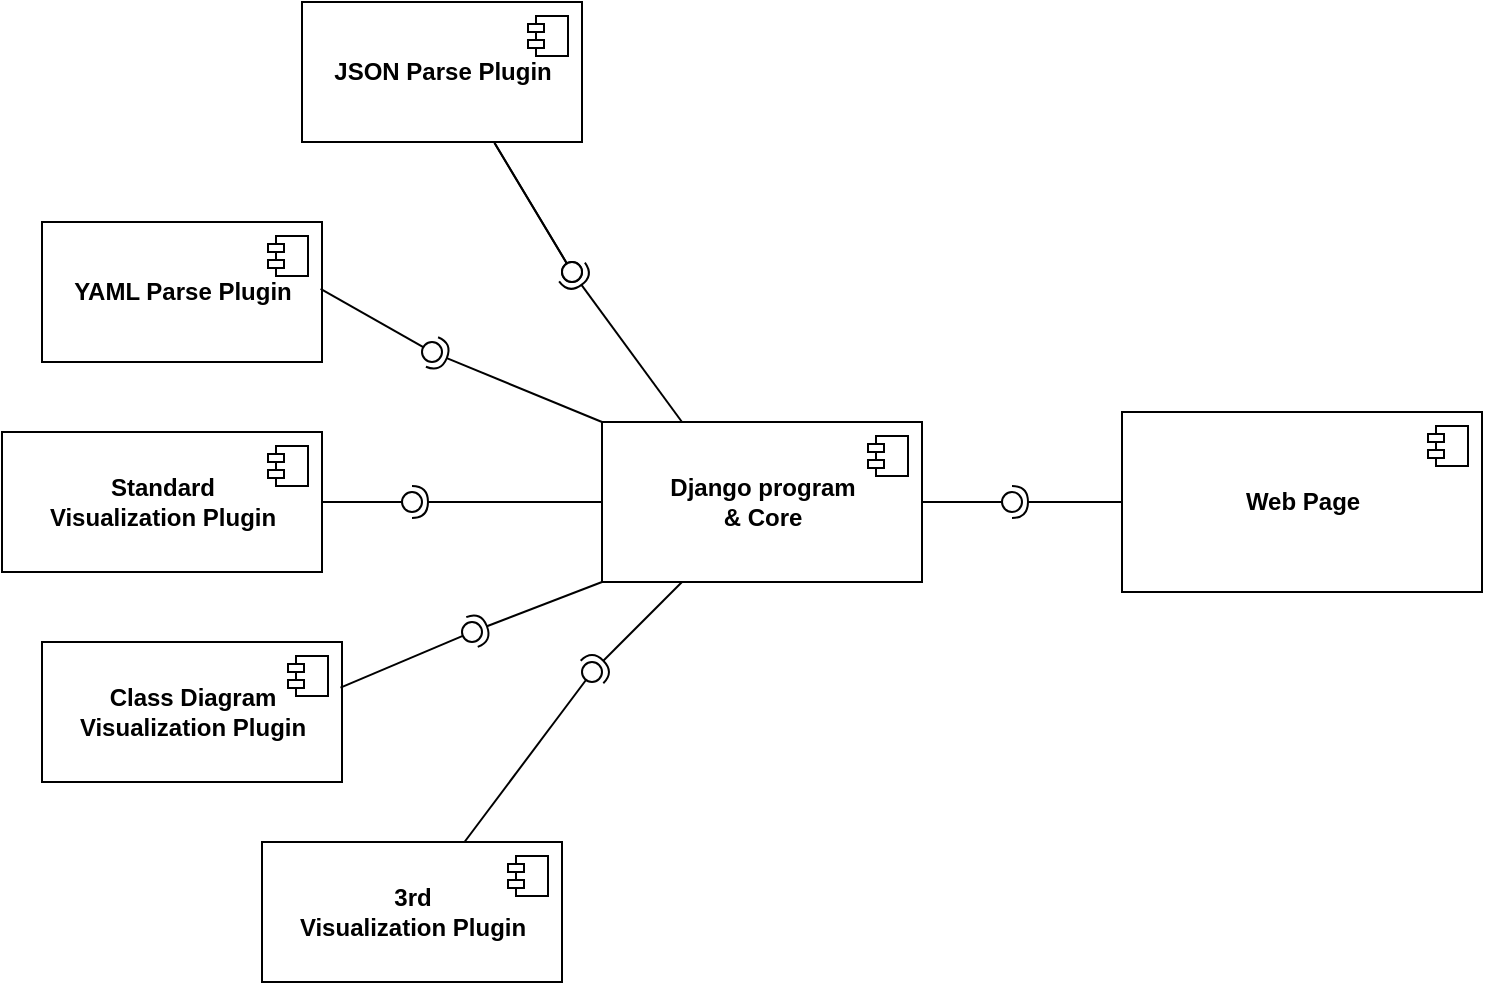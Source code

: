 <mxfile version="20.7.4" type="device"><diagram id="3jh9pWwNApNRbSy7w_DU" name="Page-1"><mxGraphModel dx="873" dy="1737" grid="1" gridSize="10" guides="1" tooltips="1" connect="1" arrows="1" fold="1" page="1" pageScale="1" pageWidth="850" pageHeight="1100" math="0" shadow="0"><root><mxCell id="0"/><mxCell id="1" parent="0"/><mxCell id="dsbAm4QB_gjoZCQ_r-lY-2" value="&lt;b&gt;Django program &lt;br&gt;&amp;amp; Core&lt;br&gt;&lt;/b&gt;" style="html=1;dropTarget=0;" vertex="1" parent="1"><mxGeometry x="330" y="180" width="160" height="80" as="geometry"/></mxCell><mxCell id="dsbAm4QB_gjoZCQ_r-lY-3" value="" style="shape=module;jettyWidth=8;jettyHeight=4;" vertex="1" parent="dsbAm4QB_gjoZCQ_r-lY-2"><mxGeometry x="1" width="20" height="20" relative="1" as="geometry"><mxPoint x="-27" y="7" as="offset"/></mxGeometry></mxCell><mxCell id="dsbAm4QB_gjoZCQ_r-lY-9" value="&lt;b&gt;JSON Parse Plugin&lt;/b&gt;" style="html=1;dropTarget=0;" vertex="1" parent="1"><mxGeometry x="180" y="-30" width="140" height="70" as="geometry"/></mxCell><mxCell id="dsbAm4QB_gjoZCQ_r-lY-10" value="" style="shape=module;jettyWidth=8;jettyHeight=4;" vertex="1" parent="dsbAm4QB_gjoZCQ_r-lY-9"><mxGeometry x="1" width="20" height="20" relative="1" as="geometry"><mxPoint x="-27" y="7" as="offset"/></mxGeometry></mxCell><mxCell id="dsbAm4QB_gjoZCQ_r-lY-13" value="&lt;b&gt;YAML Parse Plugin&lt;/b&gt;" style="html=1;dropTarget=0;" vertex="1" parent="1"><mxGeometry x="50" y="80" width="140" height="70" as="geometry"/></mxCell><mxCell id="dsbAm4QB_gjoZCQ_r-lY-14" value="" style="shape=module;jettyWidth=8;jettyHeight=4;" vertex="1" parent="dsbAm4QB_gjoZCQ_r-lY-13"><mxGeometry x="1" width="20" height="20" relative="1" as="geometry"><mxPoint x="-27" y="7" as="offset"/></mxGeometry></mxCell><mxCell id="dsbAm4QB_gjoZCQ_r-lY-16" value="&lt;b&gt;Standard &lt;br&gt;Visualization Plugin&lt;br&gt;&lt;/b&gt;" style="html=1;dropTarget=0;" vertex="1" parent="1"><mxGeometry x="30" y="185" width="160" height="70" as="geometry"/></mxCell><mxCell id="dsbAm4QB_gjoZCQ_r-lY-17" value="" style="shape=module;jettyWidth=8;jettyHeight=4;" vertex="1" parent="dsbAm4QB_gjoZCQ_r-lY-16"><mxGeometry x="1" width="20" height="20" relative="1" as="geometry"><mxPoint x="-27" y="7" as="offset"/></mxGeometry></mxCell><mxCell id="dsbAm4QB_gjoZCQ_r-lY-19" value="&lt;b&gt;Class Diagram &lt;br&gt;Visualization Plugin&lt;br&gt;&lt;/b&gt;" style="html=1;dropTarget=0;" vertex="1" parent="1"><mxGeometry x="50" y="290" width="150" height="70" as="geometry"/></mxCell><mxCell id="dsbAm4QB_gjoZCQ_r-lY-20" value="" style="shape=module;jettyWidth=8;jettyHeight=4;" vertex="1" parent="dsbAm4QB_gjoZCQ_r-lY-19"><mxGeometry x="1" width="20" height="20" relative="1" as="geometry"><mxPoint x="-27" y="7" as="offset"/></mxGeometry></mxCell><mxCell id="dsbAm4QB_gjoZCQ_r-lY-22" value="&lt;b&gt;3rd&lt;br&gt;Visualization Plugin&lt;br&gt;&lt;/b&gt;" style="html=1;dropTarget=0;" vertex="1" parent="1"><mxGeometry x="160" y="390" width="150" height="70" as="geometry"/></mxCell><mxCell id="dsbAm4QB_gjoZCQ_r-lY-23" value="" style="shape=module;jettyWidth=8;jettyHeight=4;" vertex="1" parent="dsbAm4QB_gjoZCQ_r-lY-22"><mxGeometry x="1" width="20" height="20" relative="1" as="geometry"><mxPoint x="-27" y="7" as="offset"/></mxGeometry></mxCell><mxCell id="dsbAm4QB_gjoZCQ_r-lY-27" value="" style="rounded=0;orthogonalLoop=1;jettySize=auto;html=1;endArrow=none;endFill=0;sketch=0;sourcePerimeterSpacing=0;targetPerimeterSpacing=0;" edge="1" target="dsbAm4QB_gjoZCQ_r-lY-29" parent="1" source="dsbAm4QB_gjoZCQ_r-lY-22"><mxGeometry relative="1" as="geometry"><mxPoint x="260" y="275" as="sourcePoint"/></mxGeometry></mxCell><mxCell id="dsbAm4QB_gjoZCQ_r-lY-28" value="" style="rounded=0;orthogonalLoop=1;jettySize=auto;html=1;endArrow=halfCircle;endFill=0;entryX=0.5;entryY=0.5;endSize=6;strokeWidth=1;sketch=0;exitX=0.25;exitY=1;exitDx=0;exitDy=0;" edge="1" target="dsbAm4QB_gjoZCQ_r-lY-29" parent="1" source="dsbAm4QB_gjoZCQ_r-lY-2"><mxGeometry relative="1" as="geometry"><mxPoint x="300" y="275" as="sourcePoint"/></mxGeometry></mxCell><mxCell id="dsbAm4QB_gjoZCQ_r-lY-29" value="" style="ellipse;whiteSpace=wrap;html=1;align=center;aspect=fixed;resizable=0;points=[];outlineConnect=0;sketch=0;" vertex="1" parent="1"><mxGeometry x="320" y="300" width="10" height="10" as="geometry"/></mxCell><mxCell id="dsbAm4QB_gjoZCQ_r-lY-30" value="" style="rounded=0;orthogonalLoop=1;jettySize=auto;html=1;endArrow=none;endFill=0;sketch=0;sourcePerimeterSpacing=0;targetPerimeterSpacing=0;exitX=0.995;exitY=0.326;exitDx=0;exitDy=0;exitPerimeter=0;" edge="1" target="dsbAm4QB_gjoZCQ_r-lY-32" parent="1" source="dsbAm4QB_gjoZCQ_r-lY-19"><mxGeometry relative="1" as="geometry"><mxPoint x="260" y="275" as="sourcePoint"/></mxGeometry></mxCell><mxCell id="dsbAm4QB_gjoZCQ_r-lY-31" value="" style="rounded=0;orthogonalLoop=1;jettySize=auto;html=1;endArrow=halfCircle;endFill=0;entryX=0.5;entryY=0.5;endSize=6;strokeWidth=1;sketch=0;exitX=0;exitY=1;exitDx=0;exitDy=0;" edge="1" target="dsbAm4QB_gjoZCQ_r-lY-32" parent="1" source="dsbAm4QB_gjoZCQ_r-lY-2"><mxGeometry relative="1" as="geometry"><mxPoint x="300" y="275" as="sourcePoint"/></mxGeometry></mxCell><mxCell id="dsbAm4QB_gjoZCQ_r-lY-32" value="" style="ellipse;whiteSpace=wrap;html=1;align=center;aspect=fixed;resizable=0;points=[];outlineConnect=0;sketch=0;" vertex="1" parent="1"><mxGeometry x="260" y="280" width="10" height="10" as="geometry"/></mxCell><mxCell id="dsbAm4QB_gjoZCQ_r-lY-33" value="" style="rounded=0;orthogonalLoop=1;jettySize=auto;html=1;endArrow=none;endFill=0;sketch=0;sourcePerimeterSpacing=0;targetPerimeterSpacing=0;exitX=1;exitY=0.5;exitDx=0;exitDy=0;" edge="1" target="dsbAm4QB_gjoZCQ_r-lY-35" parent="1" source="dsbAm4QB_gjoZCQ_r-lY-16"><mxGeometry relative="1" as="geometry"><mxPoint x="280" y="205" as="sourcePoint"/></mxGeometry></mxCell><mxCell id="dsbAm4QB_gjoZCQ_r-lY-34" value="" style="rounded=0;orthogonalLoop=1;jettySize=auto;html=1;endArrow=halfCircle;endFill=0;entryX=0.5;entryY=0.5;endSize=6;strokeWidth=1;sketch=0;exitX=0;exitY=0.5;exitDx=0;exitDy=0;" edge="1" target="dsbAm4QB_gjoZCQ_r-lY-35" parent="1" source="dsbAm4QB_gjoZCQ_r-lY-2"><mxGeometry relative="1" as="geometry"><mxPoint x="320" y="205" as="sourcePoint"/></mxGeometry></mxCell><mxCell id="dsbAm4QB_gjoZCQ_r-lY-35" value="" style="ellipse;whiteSpace=wrap;html=1;align=center;aspect=fixed;resizable=0;points=[];outlineConnect=0;sketch=0;" vertex="1" parent="1"><mxGeometry x="230" y="215" width="10" height="10" as="geometry"/></mxCell><mxCell id="dsbAm4QB_gjoZCQ_r-lY-36" value="" style="rounded=0;orthogonalLoop=1;jettySize=auto;html=1;endArrow=none;endFill=0;sketch=0;sourcePerimeterSpacing=0;targetPerimeterSpacing=0;exitX=0.995;exitY=0.477;exitDx=0;exitDy=0;exitPerimeter=0;" edge="1" target="dsbAm4QB_gjoZCQ_r-lY-38" parent="1" source="dsbAm4QB_gjoZCQ_r-lY-13"><mxGeometry relative="1" as="geometry"><mxPoint x="200" y="145" as="sourcePoint"/></mxGeometry></mxCell><mxCell id="dsbAm4QB_gjoZCQ_r-lY-37" value="" style="rounded=0;orthogonalLoop=1;jettySize=auto;html=1;endArrow=halfCircle;endFill=0;entryX=0.5;entryY=0.5;endSize=6;strokeWidth=1;sketch=0;exitX=0;exitY=0;exitDx=0;exitDy=0;" edge="1" target="dsbAm4QB_gjoZCQ_r-lY-38" parent="1" source="dsbAm4QB_gjoZCQ_r-lY-2"><mxGeometry relative="1" as="geometry"><mxPoint x="240" y="145" as="sourcePoint"/></mxGeometry></mxCell><mxCell id="dsbAm4QB_gjoZCQ_r-lY-38" value="" style="ellipse;whiteSpace=wrap;html=1;align=center;aspect=fixed;resizable=0;points=[];outlineConnect=0;sketch=0;" vertex="1" parent="1"><mxGeometry x="240" y="140" width="10" height="10" as="geometry"/></mxCell><mxCell id="dsbAm4QB_gjoZCQ_r-lY-39" value="" style="rounded=0;orthogonalLoop=1;jettySize=auto;html=1;endArrow=none;endFill=0;sketch=0;sourcePerimeterSpacing=0;targetPerimeterSpacing=0;exitX=0.689;exitY=1.011;exitDx=0;exitDy=0;exitPerimeter=0;" edge="1" target="dsbAm4QB_gjoZCQ_r-lY-41" parent="1" source="dsbAm4QB_gjoZCQ_r-lY-9"><mxGeometry relative="1" as="geometry"><mxPoint x="350" y="135" as="sourcePoint"/></mxGeometry></mxCell><mxCell id="dsbAm4QB_gjoZCQ_r-lY-40" value="" style="rounded=0;orthogonalLoop=1;jettySize=auto;html=1;endArrow=halfCircle;endFill=0;entryX=0.5;entryY=0.5;endSize=6;strokeWidth=1;sketch=0;exitX=0.25;exitY=0;exitDx=0;exitDy=0;" edge="1" target="dsbAm4QB_gjoZCQ_r-lY-41" parent="1" source="dsbAm4QB_gjoZCQ_r-lY-2"><mxGeometry relative="1" as="geometry"><mxPoint x="390" y="135" as="sourcePoint"/></mxGeometry></mxCell><mxCell id="dsbAm4QB_gjoZCQ_r-lY-41" value="" style="ellipse;whiteSpace=wrap;html=1;align=center;aspect=fixed;resizable=0;points=[];outlineConnect=0;sketch=0;" vertex="1" parent="1"><mxGeometry x="310" y="100" width="10" height="10" as="geometry"/></mxCell><mxCell id="dsbAm4QB_gjoZCQ_r-lY-43" value="&lt;b&gt;Web Page&lt;/b&gt;" style="html=1;dropTarget=0;" vertex="1" parent="1"><mxGeometry x="590" y="175" width="180" height="90" as="geometry"/></mxCell><mxCell id="dsbAm4QB_gjoZCQ_r-lY-44" value="" style="shape=module;jettyWidth=8;jettyHeight=4;" vertex="1" parent="dsbAm4QB_gjoZCQ_r-lY-43"><mxGeometry x="1" width="20" height="20" relative="1" as="geometry"><mxPoint x="-27" y="7" as="offset"/></mxGeometry></mxCell><mxCell id="dsbAm4QB_gjoZCQ_r-lY-45" value="" style="rounded=0;orthogonalLoop=1;jettySize=auto;html=1;endArrow=none;endFill=0;sketch=0;sourcePerimeterSpacing=0;targetPerimeterSpacing=0;exitX=1;exitY=0.5;exitDx=0;exitDy=0;" edge="1" target="dsbAm4QB_gjoZCQ_r-lY-47" parent="1" source="dsbAm4QB_gjoZCQ_r-lY-2"><mxGeometry relative="1" as="geometry"><mxPoint x="560" y="165" as="sourcePoint"/></mxGeometry></mxCell><mxCell id="dsbAm4QB_gjoZCQ_r-lY-46" value="" style="rounded=0;orthogonalLoop=1;jettySize=auto;html=1;endArrow=halfCircle;endFill=0;entryX=0.5;entryY=0.5;endSize=6;strokeWidth=1;sketch=0;exitX=0;exitY=0.5;exitDx=0;exitDy=0;" edge="1" target="dsbAm4QB_gjoZCQ_r-lY-47" parent="1" source="dsbAm4QB_gjoZCQ_r-lY-43"><mxGeometry relative="1" as="geometry"><mxPoint x="600" y="165" as="sourcePoint"/></mxGeometry></mxCell><mxCell id="dsbAm4QB_gjoZCQ_r-lY-47" value="" style="ellipse;whiteSpace=wrap;html=1;align=center;aspect=fixed;resizable=0;points=[];outlineConnect=0;sketch=0;" vertex="1" parent="1"><mxGeometry x="530" y="215" width="10" height="10" as="geometry"/></mxCell><mxCell id="dsbAm4QB_gjoZCQ_r-lY-49" value="" style="rounded=0;orthogonalLoop=1;jettySize=auto;html=1;endArrow=none;endFill=0;sketch=0;sourcePerimeterSpacing=0;targetPerimeterSpacing=0;exitX=0.687;exitY=1.006;exitDx=0;exitDy=0;exitPerimeter=0;" edge="1" target="dsbAm4QB_gjoZCQ_r-lY-51" parent="1" source="dsbAm4QB_gjoZCQ_r-lY-9"><mxGeometry relative="1" as="geometry"><mxPoint x="330" y="115" as="sourcePoint"/></mxGeometry></mxCell><mxCell id="dsbAm4QB_gjoZCQ_r-lY-51" value="" style="ellipse;whiteSpace=wrap;html=1;align=center;aspect=fixed;resizable=0;points=[];outlineConnect=0;sketch=0;" vertex="1" parent="1"><mxGeometry x="310" y="100" width="10" height="10" as="geometry"/></mxCell></root></mxGraphModel></diagram></mxfile>